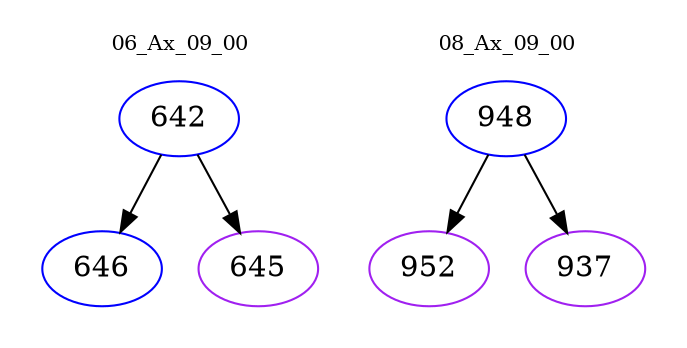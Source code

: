 digraph{
subgraph cluster_0 {
color = white
label = "06_Ax_09_00";
fontsize=10;
T0_642 [label="642", color="blue"]
T0_642 -> T0_646 [color="black"]
T0_646 [label="646", color="blue"]
T0_642 -> T0_645 [color="black"]
T0_645 [label="645", color="purple"]
}
subgraph cluster_1 {
color = white
label = "08_Ax_09_00";
fontsize=10;
T1_948 [label="948", color="blue"]
T1_948 -> T1_952 [color="black"]
T1_952 [label="952", color="purple"]
T1_948 -> T1_937 [color="black"]
T1_937 [label="937", color="purple"]
}
}
